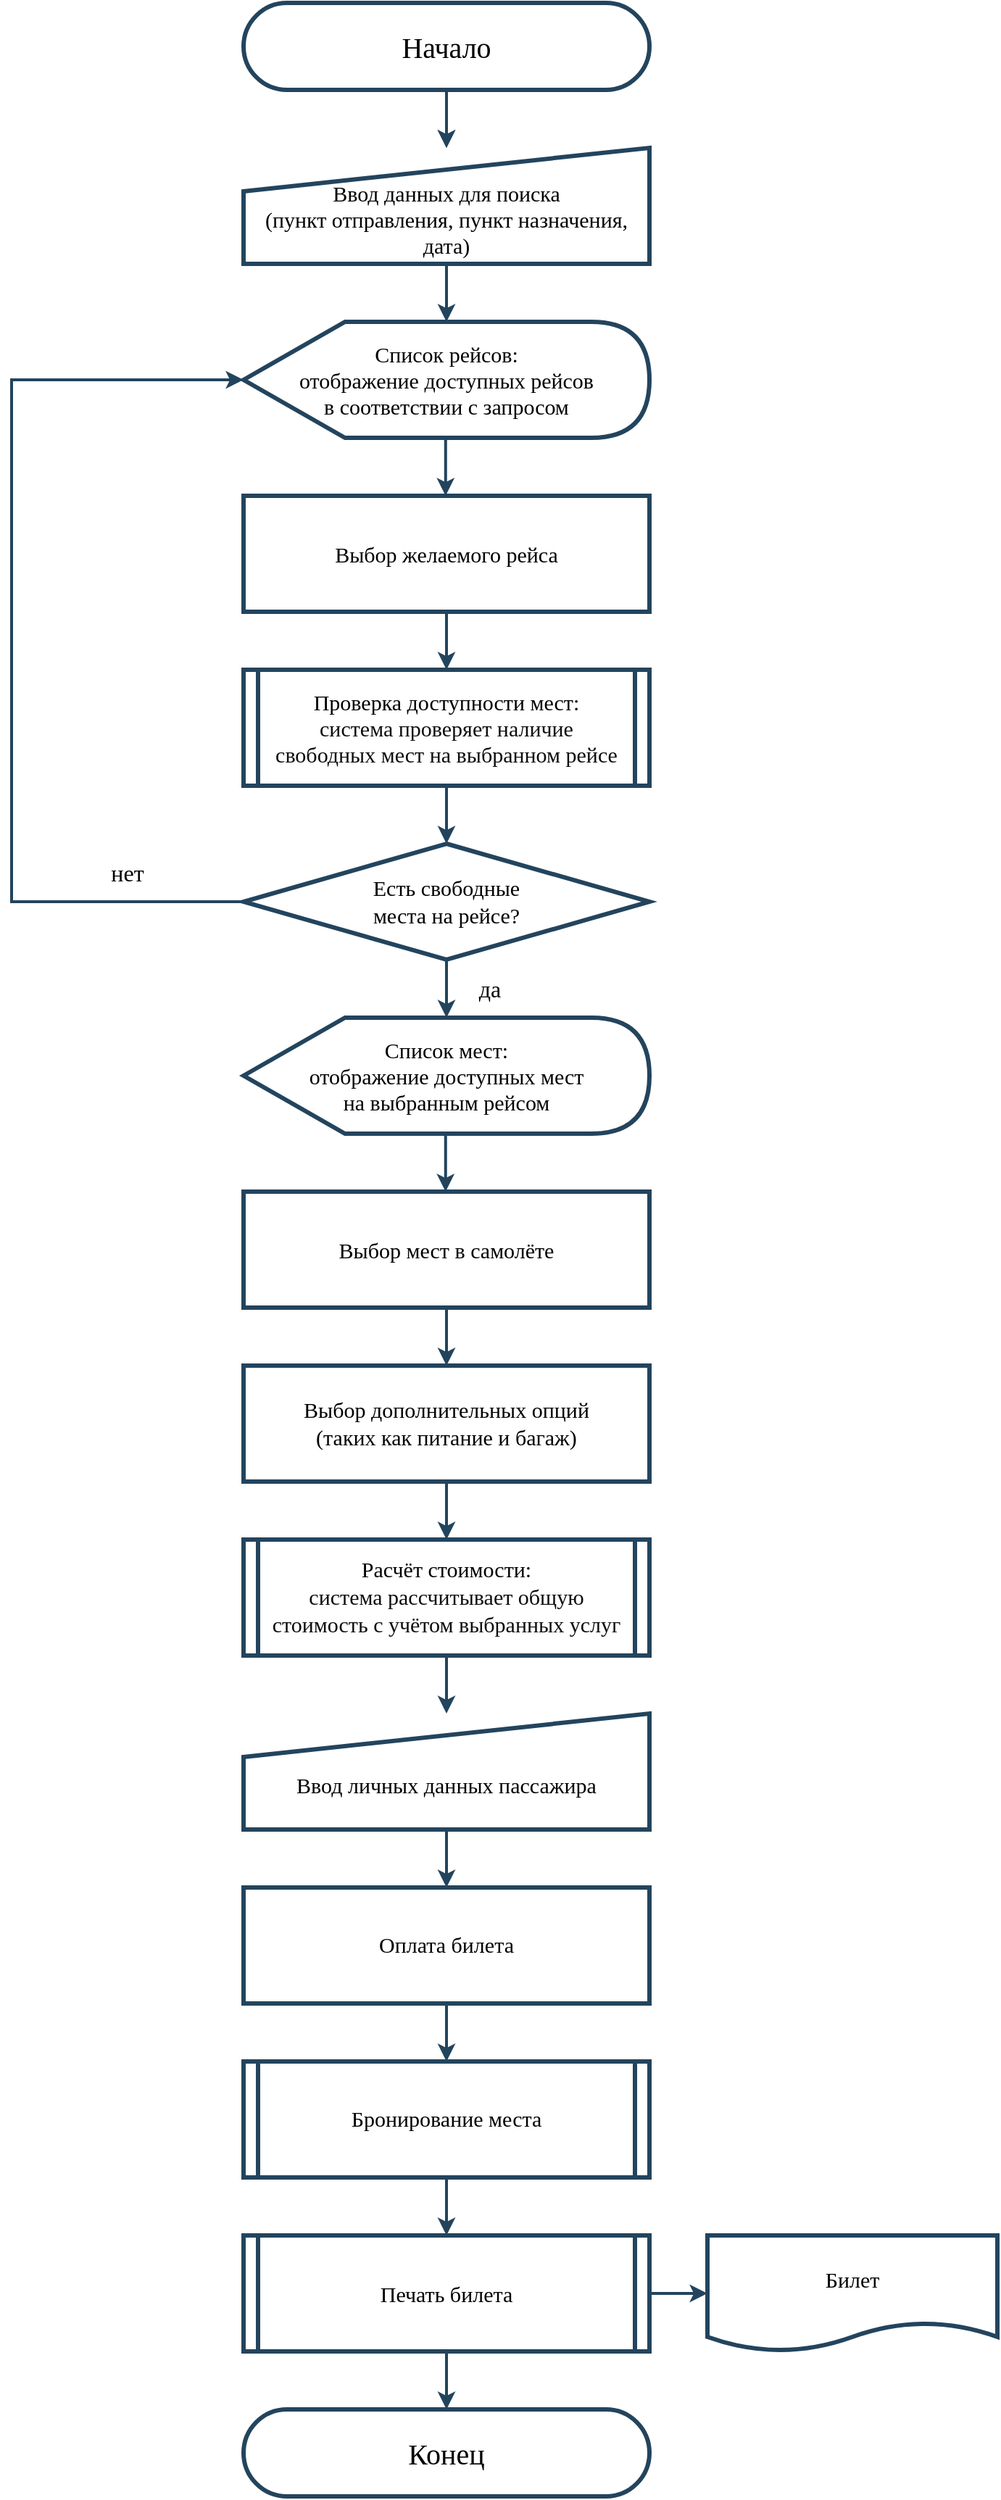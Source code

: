 <mxfile version="23.0.2" type="device">
  <diagram name="Функциональная схема" id="rFmSgfRRl_OfuR-oWHls">
    <mxGraphModel dx="1167" dy="797" grid="1" gridSize="10" guides="1" tooltips="1" connect="1" arrows="1" fold="1" page="1" pageScale="1" pageWidth="827" pageHeight="1169" math="0" shadow="0">
      <root>
        <mxCell id="0" />
        <mxCell id="1" parent="0" />
        <mxCell id="4OKsengiXGphoASJLnkh-17" style="edgeStyle=orthogonalEdgeStyle;rounded=0;orthogonalLoop=1;jettySize=auto;html=1;exitX=0.5;exitY=1;exitDx=0;exitDy=0;entryX=0.5;entryY=0;entryDx=0;entryDy=0;fontFamily=Helvetica;fontSize=12;fontColor=default;strokeWidth=2;strokeColor=#23445D;" edge="1" parent="1" source="I8m9MBqK9SB50qhsN7_r-1" target="4OKsengiXGphoASJLnkh-7">
          <mxGeometry relative="1" as="geometry" />
        </mxCell>
        <mxCell id="4OKsengiXGphoASJLnkh-21" value="" style="edgeStyle=orthogonalEdgeStyle;rounded=0;orthogonalLoop=1;jettySize=auto;html=1;fontFamily=Helvetica;fontSize=12;fontColor=default;strokeWidth=2;strokeColor=#23445D;" edge="1" parent="1" source="I8m9MBqK9SB50qhsN7_r-1" target="4OKsengiXGphoASJLnkh-7">
          <mxGeometry relative="1" as="geometry" />
        </mxCell>
        <mxCell id="I8m9MBqK9SB50qhsN7_r-1" value="Начало" style="rounded=1;whiteSpace=wrap;html=1;strokeWidth=3;arcSize=50;fontSize=20;fontFamily=Times New Roman;strokeColor=#23445D;" parent="1" vertex="1">
          <mxGeometry x="280" y="40" width="280" height="60" as="geometry" />
        </mxCell>
        <mxCell id="4OKsengiXGphoASJLnkh-20" style="edgeStyle=orthogonalEdgeStyle;rounded=0;orthogonalLoop=1;jettySize=auto;html=1;exitX=0.5;exitY=1;exitDx=0;exitDy=0;fontFamily=Helvetica;fontSize=12;fontColor=default;strokeWidth=2;strokeColor=#23445D;" edge="1" parent="1" source="4OKsengiXGphoASJLnkh-7" target="4OKsengiXGphoASJLnkh-8">
          <mxGeometry relative="1" as="geometry" />
        </mxCell>
        <mxCell id="4OKsengiXGphoASJLnkh-7" value="&lt;font style=&quot;font-size: 15px;&quot;&gt;&lt;br style=&quot;border-color: var(--border-color); font-size: 15px;&quot;&gt;Ввод данных для поиска&lt;br style=&quot;border-color: var(--border-color); font-size: 15px;&quot;&gt;&lt;span style=&quot;border-color: var(--border-color); font-size: 15px;&quot;&gt;(пункт отправления, пункт назначения, дата)&lt;/span&gt;&lt;/font&gt;" style="shape=manualInput;whiteSpace=wrap;html=1;strokeColor=#23445D;strokeWidth=3;align=center;verticalAlign=middle;fontFamily=Times New Roman;fontSize=15;fontColor=default;fillColor=default;" vertex="1" parent="1">
          <mxGeometry x="280" y="140" width="280" height="80" as="geometry" />
        </mxCell>
        <mxCell id="4OKsengiXGphoASJLnkh-8" value="Список рейсов:&lt;br style=&quot;font-size: 15px;&quot;&gt;отображение доступных рейсов&lt;br style=&quot;font-size: 15px;&quot;&gt;в соответствии с запросом" style="shape=display;whiteSpace=wrap;html=1;strokeColor=#23445D;strokeWidth=3;align=center;verticalAlign=middle;fontFamily=Times New Roman;fontSize=15;fontColor=default;fillColor=default;" vertex="1" parent="1">
          <mxGeometry x="280" y="260" width="280" height="80" as="geometry" />
        </mxCell>
        <mxCell id="4OKsengiXGphoASJLnkh-22" style="edgeStyle=orthogonalEdgeStyle;rounded=0;orthogonalLoop=1;jettySize=auto;html=1;exitX=0.5;exitY=1;exitDx=0;exitDy=0;entryX=0.5;entryY=0;entryDx=0;entryDy=0;fontFamily=Helvetica;fontSize=12;fontColor=default;strokeWidth=2;strokeColor=#23445D;" edge="1" parent="1" source="4OKsengiXGphoASJLnkh-9" target="4OKsengiXGphoASJLnkh-11">
          <mxGeometry relative="1" as="geometry" />
        </mxCell>
        <mxCell id="4OKsengiXGphoASJLnkh-9" value="&lt;font style=&quot;font-size: 15px;&quot; face=&quot;Times New Roman&quot;&gt;Выбор желаемого рейса&lt;br&gt;&lt;/font&gt;" style="rounded=0;whiteSpace=wrap;html=1;strokeColor=#23445D;strokeWidth=3;align=center;verticalAlign=middle;fontFamily=Helvetica;fontSize=12;fontColor=default;fillColor=default;" vertex="1" parent="1">
          <mxGeometry x="280" y="380" width="280" height="80" as="geometry" />
        </mxCell>
        <mxCell id="4OKsengiXGphoASJLnkh-38" style="edgeStyle=orthogonalEdgeStyle;rounded=0;orthogonalLoop=1;jettySize=auto;html=1;exitX=0.5;exitY=1;exitDx=0;exitDy=0;entryX=0.5;entryY=0;entryDx=0;entryDy=0;fontFamily=Helvetica;fontSize=12;fontColor=default;strokeWidth=2;strokeColor=#23445D;" edge="1" parent="1" source="4OKsengiXGphoASJLnkh-11" target="4OKsengiXGphoASJLnkh-37">
          <mxGeometry relative="1" as="geometry" />
        </mxCell>
        <mxCell id="4OKsengiXGphoASJLnkh-11" value="&lt;font style=&quot;font-size: 15px;&quot; face=&quot;Times New Roman&quot;&gt;Проверка доступности мест:&lt;br&gt;&lt;span style=&quot;border-color: var(--border-color); color: rgb(13, 13, 13); text-align: left; background-color: rgb(255, 255, 255);&quot;&gt;система проверяет наличие&lt;br&gt;свободных мест на выбранном рейсе&lt;/span&gt;&lt;/font&gt;" style="shape=process;whiteSpace=wrap;html=1;backgroundOutline=1;strokeColor=#23445D;strokeWidth=3;align=center;verticalAlign=middle;fontFamily=Helvetica;fontSize=12;fontColor=default;fillColor=default;size=0.036;" vertex="1" parent="1">
          <mxGeometry x="280" y="500" width="280" height="80" as="geometry" />
        </mxCell>
        <mxCell id="4OKsengiXGphoASJLnkh-44" style="edgeStyle=orthogonalEdgeStyle;rounded=0;orthogonalLoop=1;jettySize=auto;html=1;exitX=0.5;exitY=1;exitDx=0;exitDy=0;entryX=0.5;entryY=0;entryDx=0;entryDy=0;fontFamily=Helvetica;fontSize=12;fontColor=default;strokeColor=#23445D;strokeWidth=2;" edge="1" parent="1" source="4OKsengiXGphoASJLnkh-12" target="4OKsengiXGphoASJLnkh-31">
          <mxGeometry relative="1" as="geometry" />
        </mxCell>
        <mxCell id="4OKsengiXGphoASJLnkh-12" value="&lt;br&gt;Ввод личных данных пассажира" style="shape=manualInput;whiteSpace=wrap;html=1;strokeColor=#23445D;strokeWidth=3;align=center;verticalAlign=middle;fontFamily=Times New Roman;fontSize=15;fontColor=default;fillColor=default;" vertex="1" parent="1">
          <mxGeometry x="280" y="1220" width="280" height="80" as="geometry" />
        </mxCell>
        <mxCell id="4OKsengiXGphoASJLnkh-13" value="Список мест:&lt;br&gt;отображение доступных мест&lt;br&gt;на выбранным рейсом" style="shape=display;whiteSpace=wrap;html=1;strokeColor=#23445D;strokeWidth=3;align=center;verticalAlign=middle;fontFamily=Times New Roman;fontSize=15;fontColor=default;fillColor=default;" vertex="1" parent="1">
          <mxGeometry x="280" y="740" width="280" height="80" as="geometry" />
        </mxCell>
        <mxCell id="4OKsengiXGphoASJLnkh-25" style="edgeStyle=orthogonalEdgeStyle;rounded=0;orthogonalLoop=1;jettySize=auto;html=1;exitX=0.5;exitY=1;exitDx=0;exitDy=0;entryX=0.5;entryY=0;entryDx=0;entryDy=0;fontFamily=Helvetica;fontSize=12;fontColor=default;strokeWidth=2;strokeColor=#23445D;" edge="1" parent="1" source="4OKsengiXGphoASJLnkh-14" target="4OKsengiXGphoASJLnkh-15">
          <mxGeometry relative="1" as="geometry" />
        </mxCell>
        <mxCell id="4OKsengiXGphoASJLnkh-14" value="&lt;font style=&quot;font-size: 15px;&quot; face=&quot;Times New Roman&quot;&gt;Выбор мест в самолёте&lt;br&gt;&lt;/font&gt;" style="rounded=0;whiteSpace=wrap;html=1;strokeColor=#23445D;strokeWidth=3;align=center;verticalAlign=middle;fontFamily=Helvetica;fontSize=12;fontColor=default;fillColor=default;" vertex="1" parent="1">
          <mxGeometry x="280" y="860" width="280" height="80" as="geometry" />
        </mxCell>
        <mxCell id="4OKsengiXGphoASJLnkh-26" style="edgeStyle=orthogonalEdgeStyle;rounded=0;orthogonalLoop=1;jettySize=auto;html=1;exitX=0.5;exitY=1;exitDx=0;exitDy=0;entryX=0.5;entryY=0;entryDx=0;entryDy=0;fontFamily=Helvetica;fontSize=12;fontColor=default;strokeWidth=2;strokeColor=#23445D;" edge="1" parent="1" source="4OKsengiXGphoASJLnkh-15" target="4OKsengiXGphoASJLnkh-16">
          <mxGeometry relative="1" as="geometry" />
        </mxCell>
        <mxCell id="4OKsengiXGphoASJLnkh-15" value="&lt;font style=&quot;font-size: 15px;&quot;&gt;Выбор дополнительных опций&lt;br&gt;(таких как питание и багаж)&lt;/font&gt;&lt;font style=&quot;font-size: 14px;&quot;&gt;&lt;br style=&quot;font-size: 14px;&quot;&gt;&lt;/font&gt;" style="rounded=0;whiteSpace=wrap;html=1;strokeColor=#23445D;strokeWidth=3;align=center;verticalAlign=middle;fontFamily=Times New Roman;fontSize=14;fontColor=default;fillColor=default;" vertex="1" parent="1">
          <mxGeometry x="280" y="980" width="280" height="80" as="geometry" />
        </mxCell>
        <mxCell id="4OKsengiXGphoASJLnkh-45" style="edgeStyle=orthogonalEdgeStyle;rounded=0;orthogonalLoop=1;jettySize=auto;html=1;exitX=0.5;exitY=1;exitDx=0;exitDy=0;entryX=0.5;entryY=0;entryDx=0;entryDy=0;fontFamily=Helvetica;fontSize=12;fontColor=default;strokeColor=#23445D;strokeWidth=2;" edge="1" parent="1" source="4OKsengiXGphoASJLnkh-16" target="4OKsengiXGphoASJLnkh-12">
          <mxGeometry relative="1" as="geometry" />
        </mxCell>
        <mxCell id="4OKsengiXGphoASJLnkh-16" value="&lt;font style=&quot;font-size: 15px;&quot;&gt;Расчёт стоимости:&lt;br&gt;&lt;span style=&quot;color: rgb(13, 13, 13); text-align: left; background-color: rgb(255, 255, 255);&quot;&gt;система рассчитывает общую&lt;br&gt;стоимость с учётом выбранных услуг&lt;/span&gt;&lt;/font&gt;" style="shape=process;whiteSpace=wrap;html=1;backgroundOutline=1;strokeColor=#23445D;strokeWidth=3;align=center;verticalAlign=middle;fontFamily=Times New Roman;fontSize=14;fontColor=default;fillColor=default;size=0.036;" vertex="1" parent="1">
          <mxGeometry x="280" y="1100" width="280" height="80" as="geometry" />
        </mxCell>
        <mxCell id="4OKsengiXGphoASJLnkh-27" style="rounded=0;orthogonalLoop=1;jettySize=auto;html=1;exitX=0.5;exitY=1;exitDx=0;exitDy=0;fontFamily=Helvetica;fontSize=12;fontColor=default;strokeWidth=2;strokeColor=#23445D;" edge="1" parent="1">
          <mxGeometry relative="1" as="geometry">
            <mxPoint x="419.38" y="340" as="sourcePoint" />
            <mxPoint x="419.38" y="380" as="targetPoint" />
          </mxGeometry>
        </mxCell>
        <mxCell id="4OKsengiXGphoASJLnkh-28" style="rounded=0;orthogonalLoop=1;jettySize=auto;html=1;exitX=0.5;exitY=1;exitDx=0;exitDy=0;fontFamily=Helvetica;fontSize=12;fontColor=default;strokeWidth=2;strokeColor=#23445D;" edge="1" parent="1">
          <mxGeometry relative="1" as="geometry">
            <mxPoint x="419.37" y="820" as="sourcePoint" />
            <mxPoint x="419.37" y="860" as="targetPoint" />
          </mxGeometry>
        </mxCell>
        <mxCell id="4OKsengiXGphoASJLnkh-33" style="edgeStyle=orthogonalEdgeStyle;rounded=0;orthogonalLoop=1;jettySize=auto;html=1;exitX=0.5;exitY=1;exitDx=0;exitDy=0;entryX=0.5;entryY=0;entryDx=0;entryDy=0;fontFamily=Helvetica;fontSize=12;fontColor=default;strokeColor=#23445D;strokeWidth=2;" edge="1" parent="1" source="4OKsengiXGphoASJLnkh-31" target="4OKsengiXGphoASJLnkh-32">
          <mxGeometry relative="1" as="geometry" />
        </mxCell>
        <mxCell id="4OKsengiXGphoASJLnkh-31" value="&lt;font style=&quot;font-size: 15px;&quot;&gt;Оплата билета&lt;/font&gt;" style="rounded=0;whiteSpace=wrap;html=1;strokeColor=#23445D;strokeWidth=3;align=center;verticalAlign=middle;fontFamily=Times New Roman;fontSize=14;fontColor=default;fillColor=default;" vertex="1" parent="1">
          <mxGeometry x="280" y="1340" width="280" height="80" as="geometry" />
        </mxCell>
        <mxCell id="4OKsengiXGphoASJLnkh-47" style="edgeStyle=orthogonalEdgeStyle;rounded=0;orthogonalLoop=1;jettySize=auto;html=1;exitX=0.5;exitY=1;exitDx=0;exitDy=0;entryX=0.5;entryY=0;entryDx=0;entryDy=0;fontFamily=Helvetica;fontSize=12;fontColor=default;strokeWidth=2;strokeColor=#23445D;" edge="1" parent="1" source="4OKsengiXGphoASJLnkh-32" target="4OKsengiXGphoASJLnkh-46">
          <mxGeometry relative="1" as="geometry" />
        </mxCell>
        <mxCell id="4OKsengiXGphoASJLnkh-32" value="&lt;font style=&quot;font-size: 15px;&quot;&gt;Бронирование места&lt;/font&gt;" style="shape=process;whiteSpace=wrap;html=1;backgroundOutline=1;strokeColor=#23445D;strokeWidth=3;align=center;verticalAlign=middle;fontFamily=Times New Roman;fontSize=14;fontColor=default;fillColor=default;size=0.036;" vertex="1" parent="1">
          <mxGeometry x="280" y="1460" width="280" height="80" as="geometry" />
        </mxCell>
        <mxCell id="4OKsengiXGphoASJLnkh-35" value="Билет" style="shape=document;whiteSpace=wrap;html=1;boundedLbl=1;strokeColor=#23445D;strokeWidth=3;align=center;verticalAlign=middle;fontFamily=Times New Roman;fontSize=15;fontColor=default;fillColor=default;size=0.25;" vertex="1" parent="1">
          <mxGeometry x="600" y="1580" width="200" height="80" as="geometry" />
        </mxCell>
        <mxCell id="4OKsengiXGphoASJLnkh-43" style="edgeStyle=orthogonalEdgeStyle;rounded=0;orthogonalLoop=1;jettySize=auto;html=1;exitX=0.5;exitY=1;exitDx=0;exitDy=0;fontFamily=Helvetica;fontSize=12;fontColor=default;strokeWidth=2;strokeColor=#23445D;" edge="1" parent="1" source="4OKsengiXGphoASJLnkh-37" target="4OKsengiXGphoASJLnkh-13">
          <mxGeometry relative="1" as="geometry" />
        </mxCell>
        <mxCell id="4OKsengiXGphoASJLnkh-37" value="&lt;font style=&quot;font-size: 15px;&quot;&gt;Есть свободные&lt;br style=&quot;&quot;&gt;места на рейсе?&lt;/font&gt;" style="rhombus;whiteSpace=wrap;html=1;strokeColor=#23445D;strokeWidth=3;align=center;verticalAlign=middle;fontFamily=Times New Roman;fontSize=14;fontColor=default;fillColor=default;" vertex="1" parent="1">
          <mxGeometry x="280" y="620" width="280" height="80" as="geometry" />
        </mxCell>
        <mxCell id="4OKsengiXGphoASJLnkh-40" style="edgeStyle=orthogonalEdgeStyle;rounded=0;orthogonalLoop=1;jettySize=auto;html=1;exitX=0;exitY=0.5;exitDx=0;exitDy=0;entryX=0;entryY=0.5;entryDx=0;entryDy=0;entryPerimeter=0;fontFamily=Helvetica;fontSize=12;fontColor=default;strokeWidth=2;strokeColor=#23445D;" edge="1" parent="1" source="4OKsengiXGphoASJLnkh-37" target="4OKsengiXGphoASJLnkh-8">
          <mxGeometry relative="1" as="geometry">
            <Array as="points">
              <mxPoint x="120" y="660" />
              <mxPoint x="120" y="300" />
            </Array>
          </mxGeometry>
        </mxCell>
        <mxCell id="4OKsengiXGphoASJLnkh-41" value="да" style="text;html=1;strokeColor=none;fillColor=none;align=center;verticalAlign=middle;whiteSpace=wrap;rounded=0;fontSize=16;fontFamily=Times New Roman;fontColor=default;strokeWidth=2;" vertex="1" parent="1">
          <mxGeometry x="420" y="700" width="60" height="40" as="geometry" />
        </mxCell>
        <mxCell id="4OKsengiXGphoASJLnkh-42" value="нет" style="text;html=1;strokeColor=none;fillColor=none;align=center;verticalAlign=middle;whiteSpace=wrap;rounded=0;fontSize=16;fontFamily=Times New Roman;fontColor=default;strokeWidth=2;" vertex="1" parent="1">
          <mxGeometry x="120" y="620" width="160" height="40" as="geometry" />
        </mxCell>
        <mxCell id="4OKsengiXGphoASJLnkh-48" style="edgeStyle=orthogonalEdgeStyle;rounded=0;orthogonalLoop=1;jettySize=auto;html=1;exitX=1;exitY=0.5;exitDx=0;exitDy=0;entryX=0;entryY=0.5;entryDx=0;entryDy=0;fontFamily=Helvetica;fontSize=12;fontColor=default;strokeWidth=2;strokeColor=#23445D;" edge="1" parent="1" source="4OKsengiXGphoASJLnkh-46" target="4OKsengiXGphoASJLnkh-35">
          <mxGeometry relative="1" as="geometry" />
        </mxCell>
        <mxCell id="4OKsengiXGphoASJLnkh-50" style="edgeStyle=orthogonalEdgeStyle;rounded=0;orthogonalLoop=1;jettySize=auto;html=1;exitX=0.5;exitY=1;exitDx=0;exitDy=0;entryX=0.5;entryY=0;entryDx=0;entryDy=0;fontFamily=Helvetica;fontSize=14;fontColor=default;strokeWidth=2;strokeColor=#23445D;" edge="1" parent="1" source="4OKsengiXGphoASJLnkh-46" target="4OKsengiXGphoASJLnkh-49">
          <mxGeometry relative="1" as="geometry" />
        </mxCell>
        <mxCell id="4OKsengiXGphoASJLnkh-46" value="Печать билета" style="shape=process;whiteSpace=wrap;html=1;backgroundOutline=1;strokeColor=#23445D;strokeWidth=3;align=center;verticalAlign=middle;fontFamily=Times New Roman;fontSize=15;fontColor=default;fillColor=default;size=0.036;" vertex="1" parent="1">
          <mxGeometry x="280" y="1580" width="280" height="80" as="geometry" />
        </mxCell>
        <mxCell id="4OKsengiXGphoASJLnkh-49" value="Конец" style="rounded=1;whiteSpace=wrap;html=1;strokeWidth=3;arcSize=50;fontSize=20;fontFamily=Times New Roman;strokeColor=#23445D;" vertex="1" parent="1">
          <mxGeometry x="280" y="1700" width="280" height="60" as="geometry" />
        </mxCell>
      </root>
    </mxGraphModel>
  </diagram>
</mxfile>

